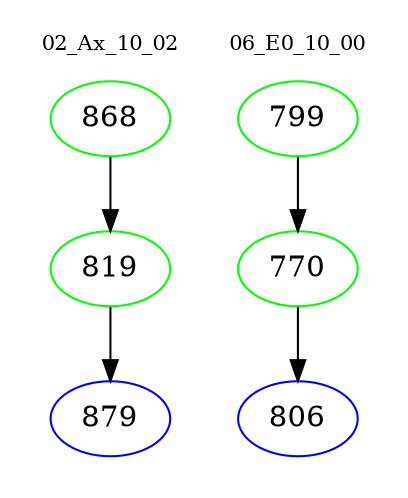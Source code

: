 digraph{
subgraph cluster_0 {
color = white
label = "02_Ax_10_02";
fontsize=10;
T0_868 [label="868", color="green"]
T0_868 -> T0_819 [color="black"]
T0_819 [label="819", color="green"]
T0_819 -> T0_879 [color="black"]
T0_879 [label="879", color="blue"]
}
subgraph cluster_1 {
color = white
label = "06_E0_10_00";
fontsize=10;
T1_799 [label="799", color="green"]
T1_799 -> T1_770 [color="black"]
T1_770 [label="770", color="green"]
T1_770 -> T1_806 [color="black"]
T1_806 [label="806", color="blue"]
}
}
